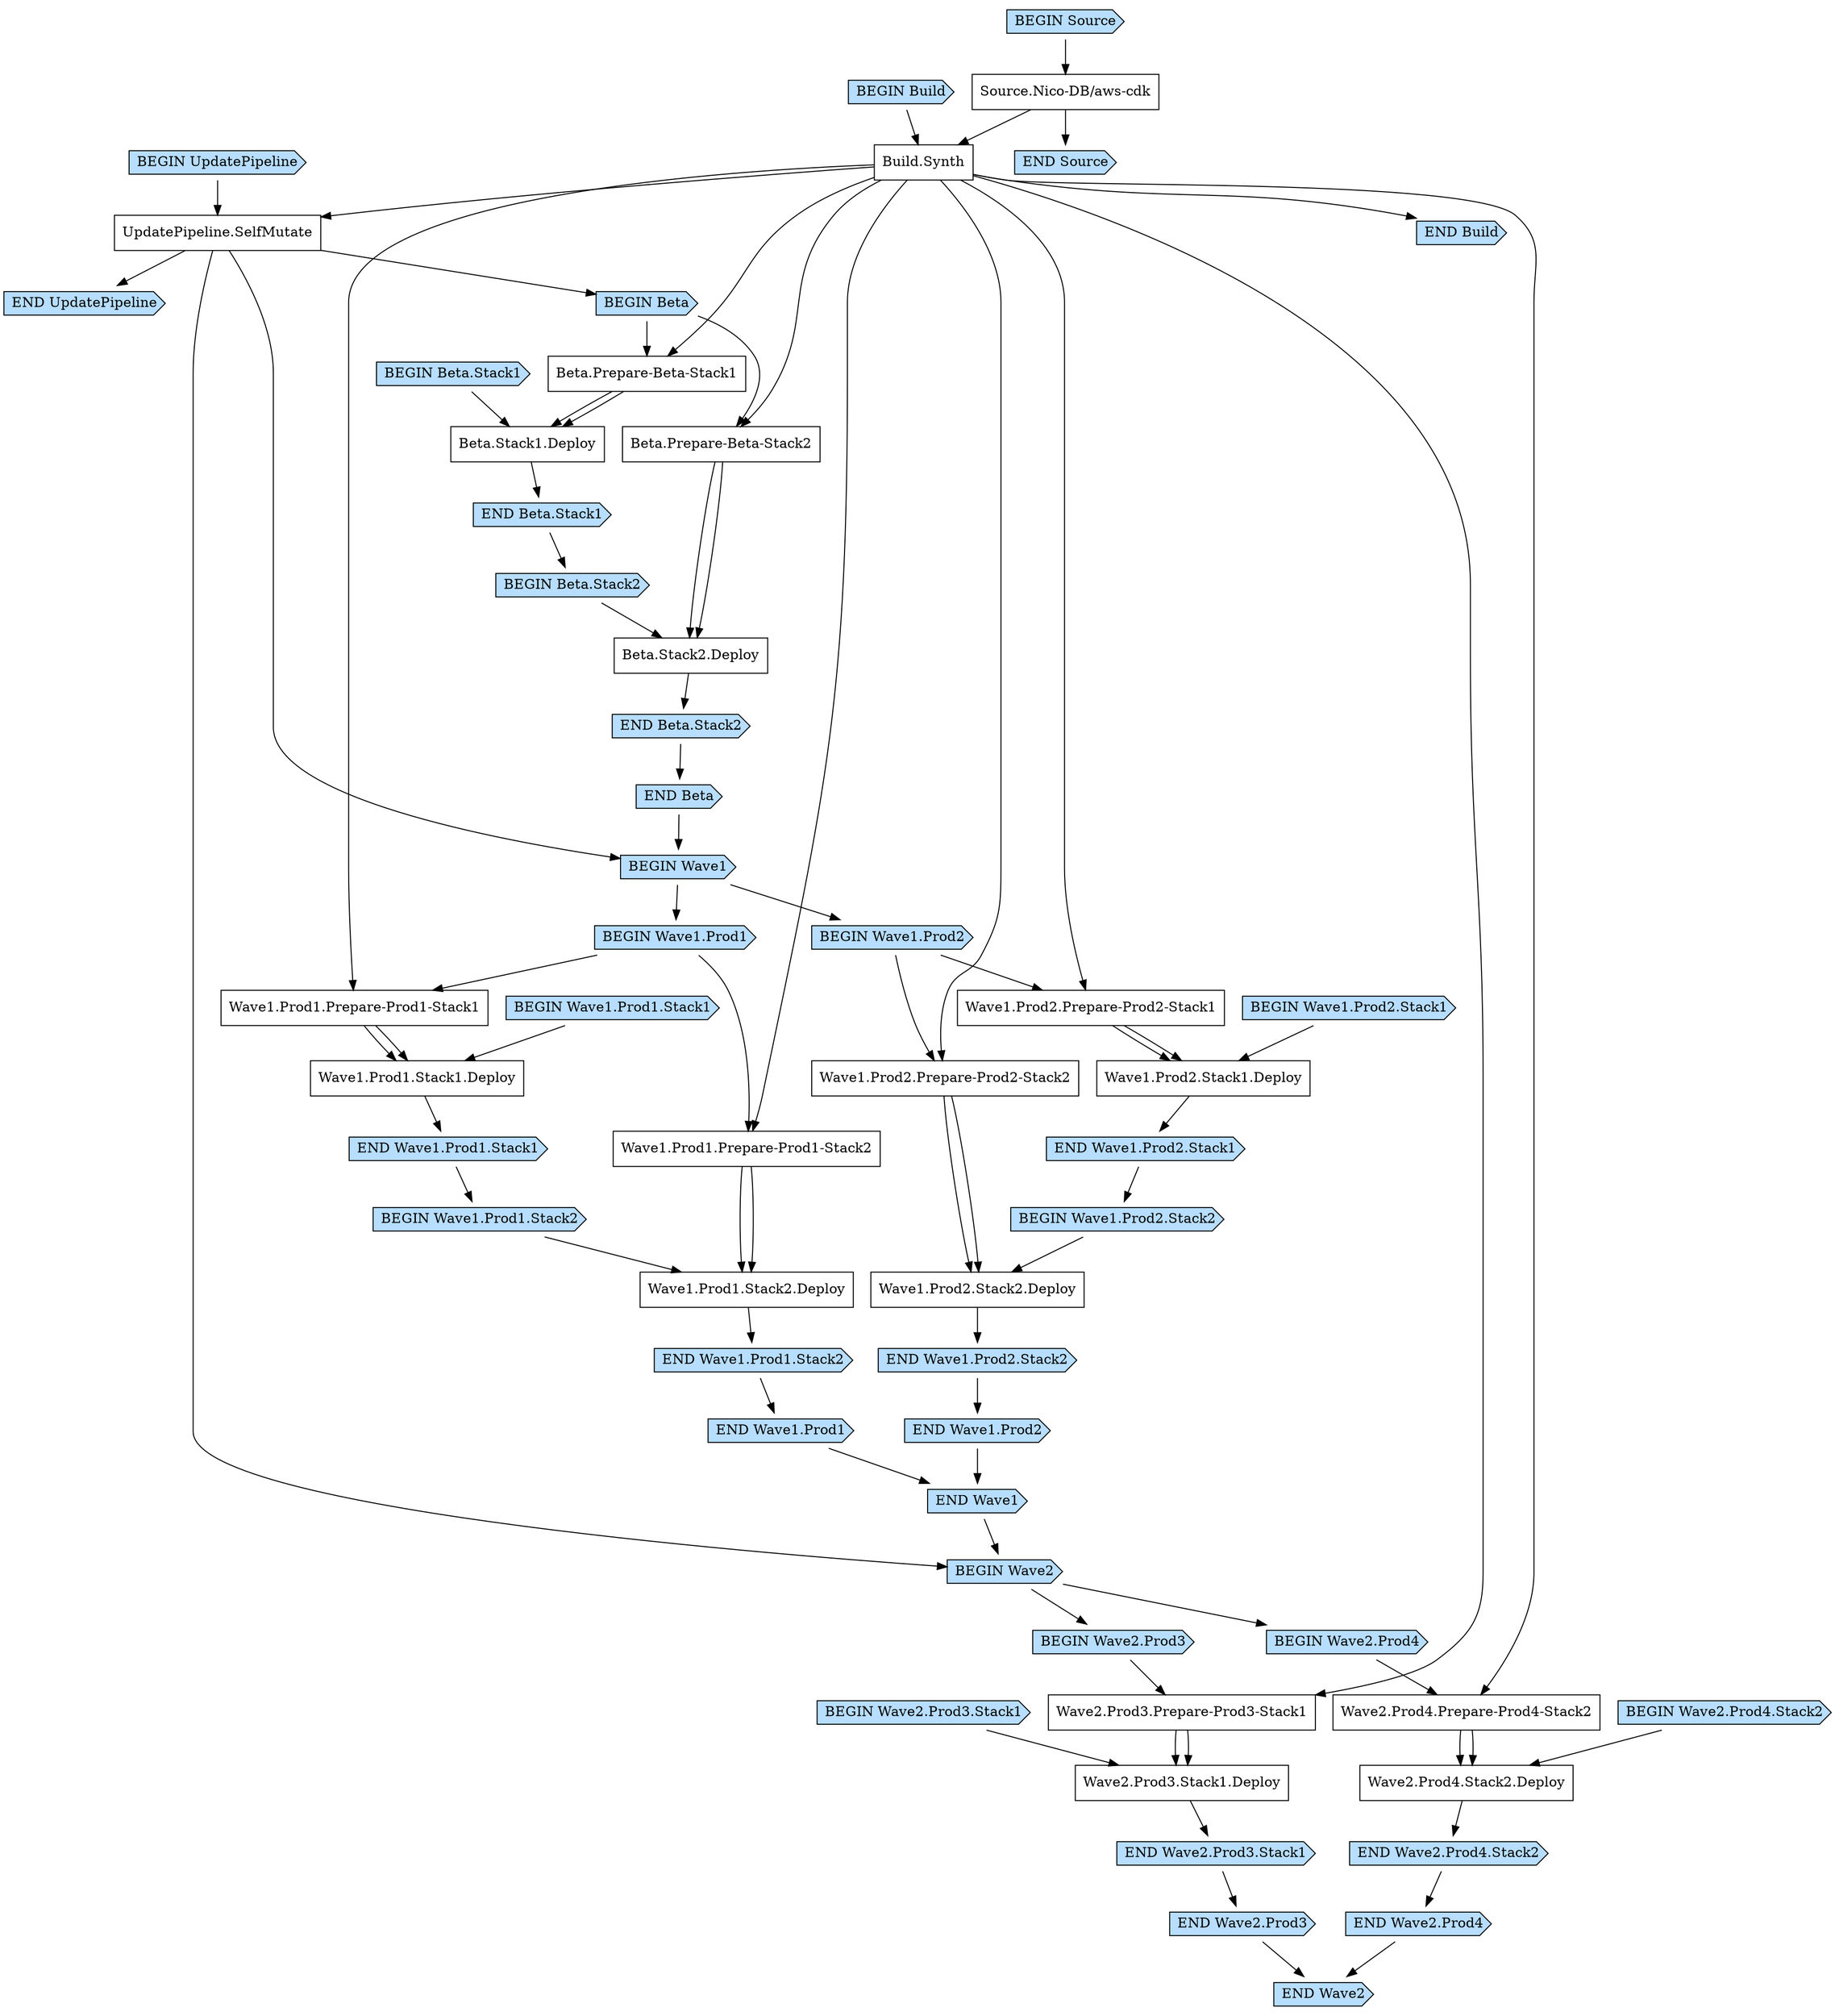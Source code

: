 digraph G {
  # Arrows represent an "unlocks" relationship (opposite of dependency). So chosen
  # because the layout looks more natural that way.
  # To represent subgraph dependencies, subgraphs are represented by BEGIN/END nodes.
  # To render: `dot -Tsvg PipelineWithAllPrepareNodesFirstStackPipeline7347DBA1.dot > graph.svg`, open in a browser.
  node [shape="box"];
"BEGIN Build" [shape="cds", style="filled", fillcolor="#b7deff"];
"END Build" [shape="cds", style="filled", fillcolor="#b7deff"];
"Build.Synth";
"Source.Nico-DB/aws-cdk" -> "Build.Synth";
"BEGIN Build" -> "Build.Synth";
"Build.Synth" -> "END Build";
"BEGIN UpdatePipeline" [shape="cds", style="filled", fillcolor="#b7deff"];
"END UpdatePipeline" [shape="cds", style="filled", fillcolor="#b7deff"];
"UpdatePipeline.SelfMutate";
"Build.Synth" -> "UpdatePipeline.SelfMutate";
"BEGIN UpdatePipeline" -> "UpdatePipeline.SelfMutate";
"UpdatePipeline.SelfMutate" -> "END UpdatePipeline";
"BEGIN Beta" [shape="cds", style="filled", fillcolor="#b7deff"];
"END Beta" [shape="cds", style="filled", fillcolor="#b7deff"];
"UpdatePipeline.SelfMutate" -> "BEGIN Beta";
"BEGIN Beta.Stack1" [shape="cds", style="filled", fillcolor="#b7deff"];
"END Beta.Stack1" [shape="cds", style="filled", fillcolor="#b7deff"];
"Beta.Stack1.Deploy";
"Beta.Prepare-Beta-Stack1" -> "Beta.Stack1.Deploy";
"Beta.Prepare-Beta-Stack1" -> "Beta.Stack1.Deploy";
"BEGIN Beta.Stack1" -> "Beta.Stack1.Deploy";
"Beta.Stack1.Deploy" -> "END Beta.Stack1";
"Beta.Prepare-Beta-Stack1";
"Build.Synth" -> "Beta.Prepare-Beta-Stack1";
"BEGIN Beta.Stack2" [shape="cds", style="filled", fillcolor="#b7deff"];
"END Beta.Stack2" [shape="cds", style="filled", fillcolor="#b7deff"];
"END Beta.Stack1" -> "BEGIN Beta.Stack2";
"Beta.Stack2.Deploy";
"Beta.Prepare-Beta-Stack2" -> "Beta.Stack2.Deploy";
"Beta.Prepare-Beta-Stack2" -> "Beta.Stack2.Deploy";
"BEGIN Beta.Stack2" -> "Beta.Stack2.Deploy";
"Beta.Stack2.Deploy" -> "END Beta.Stack2";
"Beta.Prepare-Beta-Stack2";
"Build.Synth" -> "Beta.Prepare-Beta-Stack2";
"BEGIN Beta" -> "Beta.Prepare-Beta-Stack1";
"BEGIN Beta" -> "Beta.Prepare-Beta-Stack2";
"END Beta.Stack2" -> "END Beta";
"BEGIN Wave1" [shape="cds", style="filled", fillcolor="#b7deff"];
"END Wave1" [shape="cds", style="filled", fillcolor="#b7deff"];
"UpdatePipeline.SelfMutate" -> "BEGIN Wave1";
"END Beta" -> "BEGIN Wave1";
"BEGIN Wave1.Prod1" [shape="cds", style="filled", fillcolor="#b7deff"];
"END Wave1.Prod1" [shape="cds", style="filled", fillcolor="#b7deff"];
"BEGIN Wave1.Prod1.Stack1" [shape="cds", style="filled", fillcolor="#b7deff"];
"END Wave1.Prod1.Stack1" [shape="cds", style="filled", fillcolor="#b7deff"];
"Wave1.Prod1.Stack1.Deploy";
"Wave1.Prod1.Prepare-Prod1-Stack1" -> "Wave1.Prod1.Stack1.Deploy";
"Wave1.Prod1.Prepare-Prod1-Stack1" -> "Wave1.Prod1.Stack1.Deploy";
"BEGIN Wave1.Prod1.Stack1" -> "Wave1.Prod1.Stack1.Deploy";
"Wave1.Prod1.Stack1.Deploy" -> "END Wave1.Prod1.Stack1";
"Wave1.Prod1.Prepare-Prod1-Stack1";
"Build.Synth" -> "Wave1.Prod1.Prepare-Prod1-Stack1";
"BEGIN Wave1.Prod1.Stack2" [shape="cds", style="filled", fillcolor="#b7deff"];
"END Wave1.Prod1.Stack2" [shape="cds", style="filled", fillcolor="#b7deff"];
"END Wave1.Prod1.Stack1" -> "BEGIN Wave1.Prod1.Stack2";
"Wave1.Prod1.Stack2.Deploy";
"Wave1.Prod1.Prepare-Prod1-Stack2" -> "Wave1.Prod1.Stack2.Deploy";
"Wave1.Prod1.Prepare-Prod1-Stack2" -> "Wave1.Prod1.Stack2.Deploy";
"BEGIN Wave1.Prod1.Stack2" -> "Wave1.Prod1.Stack2.Deploy";
"Wave1.Prod1.Stack2.Deploy" -> "END Wave1.Prod1.Stack2";
"Wave1.Prod1.Prepare-Prod1-Stack2";
"Build.Synth" -> "Wave1.Prod1.Prepare-Prod1-Stack2";
"BEGIN Wave1.Prod1" -> "Wave1.Prod1.Prepare-Prod1-Stack1";
"BEGIN Wave1.Prod1" -> "Wave1.Prod1.Prepare-Prod1-Stack2";
"END Wave1.Prod1.Stack2" -> "END Wave1.Prod1";
"BEGIN Wave1.Prod2" [shape="cds", style="filled", fillcolor="#b7deff"];
"END Wave1.Prod2" [shape="cds", style="filled", fillcolor="#b7deff"];
"BEGIN Wave1.Prod2.Stack1" [shape="cds", style="filled", fillcolor="#b7deff"];
"END Wave1.Prod2.Stack1" [shape="cds", style="filled", fillcolor="#b7deff"];
"Wave1.Prod2.Stack1.Deploy";
"Wave1.Prod2.Prepare-Prod2-Stack1" -> "Wave1.Prod2.Stack1.Deploy";
"Wave1.Prod2.Prepare-Prod2-Stack1" -> "Wave1.Prod2.Stack1.Deploy";
"BEGIN Wave1.Prod2.Stack1" -> "Wave1.Prod2.Stack1.Deploy";
"Wave1.Prod2.Stack1.Deploy" -> "END Wave1.Prod2.Stack1";
"Wave1.Prod2.Prepare-Prod2-Stack1";
"Build.Synth" -> "Wave1.Prod2.Prepare-Prod2-Stack1";
"BEGIN Wave1.Prod2.Stack2" [shape="cds", style="filled", fillcolor="#b7deff"];
"END Wave1.Prod2.Stack2" [shape="cds", style="filled", fillcolor="#b7deff"];
"END Wave1.Prod2.Stack1" -> "BEGIN Wave1.Prod2.Stack2";
"Wave1.Prod2.Stack2.Deploy";
"Wave1.Prod2.Prepare-Prod2-Stack2" -> "Wave1.Prod2.Stack2.Deploy";
"Wave1.Prod2.Prepare-Prod2-Stack2" -> "Wave1.Prod2.Stack2.Deploy";
"BEGIN Wave1.Prod2.Stack2" -> "Wave1.Prod2.Stack2.Deploy";
"Wave1.Prod2.Stack2.Deploy" -> "END Wave1.Prod2.Stack2";
"Wave1.Prod2.Prepare-Prod2-Stack2";
"Build.Synth" -> "Wave1.Prod2.Prepare-Prod2-Stack2";
"BEGIN Wave1.Prod2" -> "Wave1.Prod2.Prepare-Prod2-Stack1";
"BEGIN Wave1.Prod2" -> "Wave1.Prod2.Prepare-Prod2-Stack2";
"END Wave1.Prod2.Stack2" -> "END Wave1.Prod2";
"BEGIN Wave1" -> "BEGIN Wave1.Prod1";
"BEGIN Wave1" -> "BEGIN Wave1.Prod2";
"END Wave1.Prod1" -> "END Wave1";
"END Wave1.Prod2" -> "END Wave1";
"BEGIN Wave2" [shape="cds", style="filled", fillcolor="#b7deff"];
"END Wave2" [shape="cds", style="filled", fillcolor="#b7deff"];
"UpdatePipeline.SelfMutate" -> "BEGIN Wave2";
"END Wave1" -> "BEGIN Wave2";
"BEGIN Wave2.Prod3" [shape="cds", style="filled", fillcolor="#b7deff"];
"END Wave2.Prod3" [shape="cds", style="filled", fillcolor="#b7deff"];
"BEGIN Wave2.Prod3.Stack1" [shape="cds", style="filled", fillcolor="#b7deff"];
"END Wave2.Prod3.Stack1" [shape="cds", style="filled", fillcolor="#b7deff"];
"Wave2.Prod3.Stack1.Deploy";
"Wave2.Prod3.Prepare-Prod3-Stack1" -> "Wave2.Prod3.Stack1.Deploy";
"Wave2.Prod3.Prepare-Prod3-Stack1" -> "Wave2.Prod3.Stack1.Deploy";
"BEGIN Wave2.Prod3.Stack1" -> "Wave2.Prod3.Stack1.Deploy";
"Wave2.Prod3.Stack1.Deploy" -> "END Wave2.Prod3.Stack1";
"Wave2.Prod3.Prepare-Prod3-Stack1";
"Build.Synth" -> "Wave2.Prod3.Prepare-Prod3-Stack1";
"BEGIN Wave2.Prod3" -> "Wave2.Prod3.Prepare-Prod3-Stack1";
"END Wave2.Prod3.Stack1" -> "END Wave2.Prod3";
"BEGIN Wave2.Prod4" [shape="cds", style="filled", fillcolor="#b7deff"];
"END Wave2.Prod4" [shape="cds", style="filled", fillcolor="#b7deff"];
"BEGIN Wave2.Prod4.Stack2" [shape="cds", style="filled", fillcolor="#b7deff"];
"END Wave2.Prod4.Stack2" [shape="cds", style="filled", fillcolor="#b7deff"];
"Wave2.Prod4.Stack2.Deploy";
"Wave2.Prod4.Prepare-Prod4-Stack2" -> "Wave2.Prod4.Stack2.Deploy";
"Wave2.Prod4.Prepare-Prod4-Stack2" -> "Wave2.Prod4.Stack2.Deploy";
"BEGIN Wave2.Prod4.Stack2" -> "Wave2.Prod4.Stack2.Deploy";
"Wave2.Prod4.Stack2.Deploy" -> "END Wave2.Prod4.Stack2";
"Wave2.Prod4.Prepare-Prod4-Stack2";
"Build.Synth" -> "Wave2.Prod4.Prepare-Prod4-Stack2";
"BEGIN Wave2.Prod4" -> "Wave2.Prod4.Prepare-Prod4-Stack2";
"END Wave2.Prod4.Stack2" -> "END Wave2.Prod4";
"BEGIN Wave2" -> "BEGIN Wave2.Prod3";
"BEGIN Wave2" -> "BEGIN Wave2.Prod4";
"END Wave2.Prod3" -> "END Wave2";
"END Wave2.Prod4" -> "END Wave2";
"BEGIN Source" [shape="cds", style="filled", fillcolor="#b7deff"];
"END Source" [shape="cds", style="filled", fillcolor="#b7deff"];
"Source.Nico-DB/aws-cdk";
"BEGIN Source" -> "Source.Nico-DB/aws-cdk";
"Source.Nico-DB/aws-cdk" -> "END Source";
}